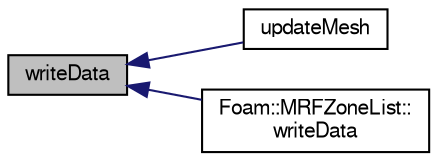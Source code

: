 digraph "writeData"
{
  bgcolor="transparent";
  edge [fontname="FreeSans",fontsize="10",labelfontname="FreeSans",labelfontsize="10"];
  node [fontname="FreeSans",fontsize="10",shape=record];
  rankdir="LR";
  Node444 [label="writeData",height=0.2,width=0.4,color="black", fillcolor="grey75", style="filled", fontcolor="black"];
  Node444 -> Node445 [dir="back",color="midnightblue",fontsize="10",style="solid",fontname="FreeSans"];
  Node445 [label="updateMesh",height=0.2,width=0.4,color="black",URL="$a21898.html#a9c8cde0b192708d622d874f8cc2df66d",tooltip="Update the mesh corresponding to given map. "];
  Node444 -> Node446 [dir="back",color="midnightblue",fontsize="10",style="solid",fontname="FreeSans"];
  Node446 [label="Foam::MRFZoneList::\lwriteData",height=0.2,width=0.4,color="black",URL="$a21902.html#a4c658e15d7e8f5819cdc0eedbbbeb85e",tooltip="Write data to Ostream. "];
}
